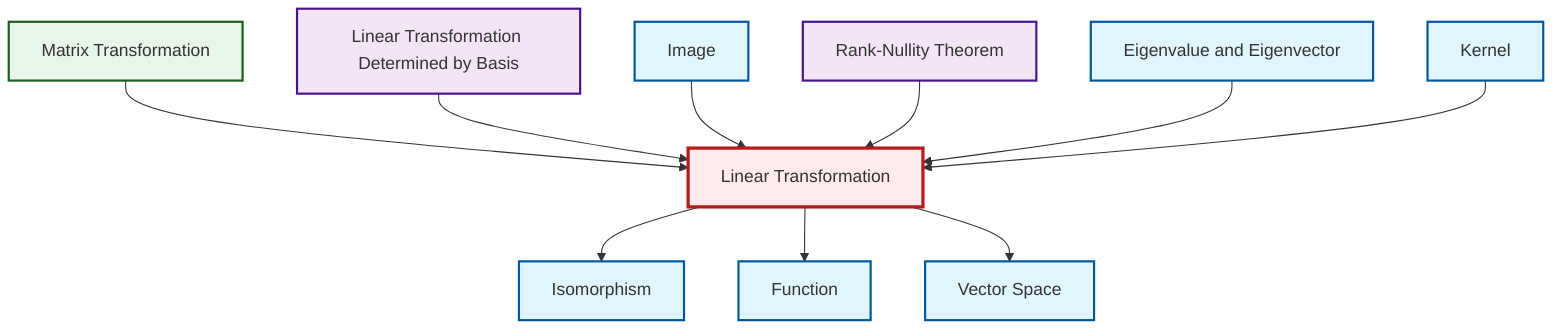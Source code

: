 graph TD
    classDef definition fill:#e1f5fe,stroke:#01579b,stroke-width:2px
    classDef theorem fill:#f3e5f5,stroke:#4a148c,stroke-width:2px
    classDef axiom fill:#fff3e0,stroke:#e65100,stroke-width:2px
    classDef example fill:#e8f5e9,stroke:#1b5e20,stroke-width:2px
    classDef current fill:#ffebee,stroke:#b71c1c,stroke-width:3px
    thm-linear-transformation-basis["Linear Transformation Determined by Basis"]:::theorem
    def-function["Function"]:::definition
    def-kernel["Kernel"]:::definition
    def-eigenvalue-eigenvector["Eigenvalue and Eigenvector"]:::definition
    def-vector-space["Vector Space"]:::definition
    thm-rank-nullity["Rank-Nullity Theorem"]:::theorem
    def-image["Image"]:::definition
    def-linear-transformation["Linear Transformation"]:::definition
    def-isomorphism["Isomorphism"]:::definition
    ex-matrix-transformation["Matrix Transformation"]:::example
    ex-matrix-transformation --> def-linear-transformation
    def-linear-transformation --> def-isomorphism
    def-linear-transformation --> def-function
    thm-linear-transformation-basis --> def-linear-transformation
    def-linear-transformation --> def-vector-space
    def-image --> def-linear-transformation
    thm-rank-nullity --> def-linear-transformation
    def-eigenvalue-eigenvector --> def-linear-transformation
    def-kernel --> def-linear-transformation
    class def-linear-transformation current
